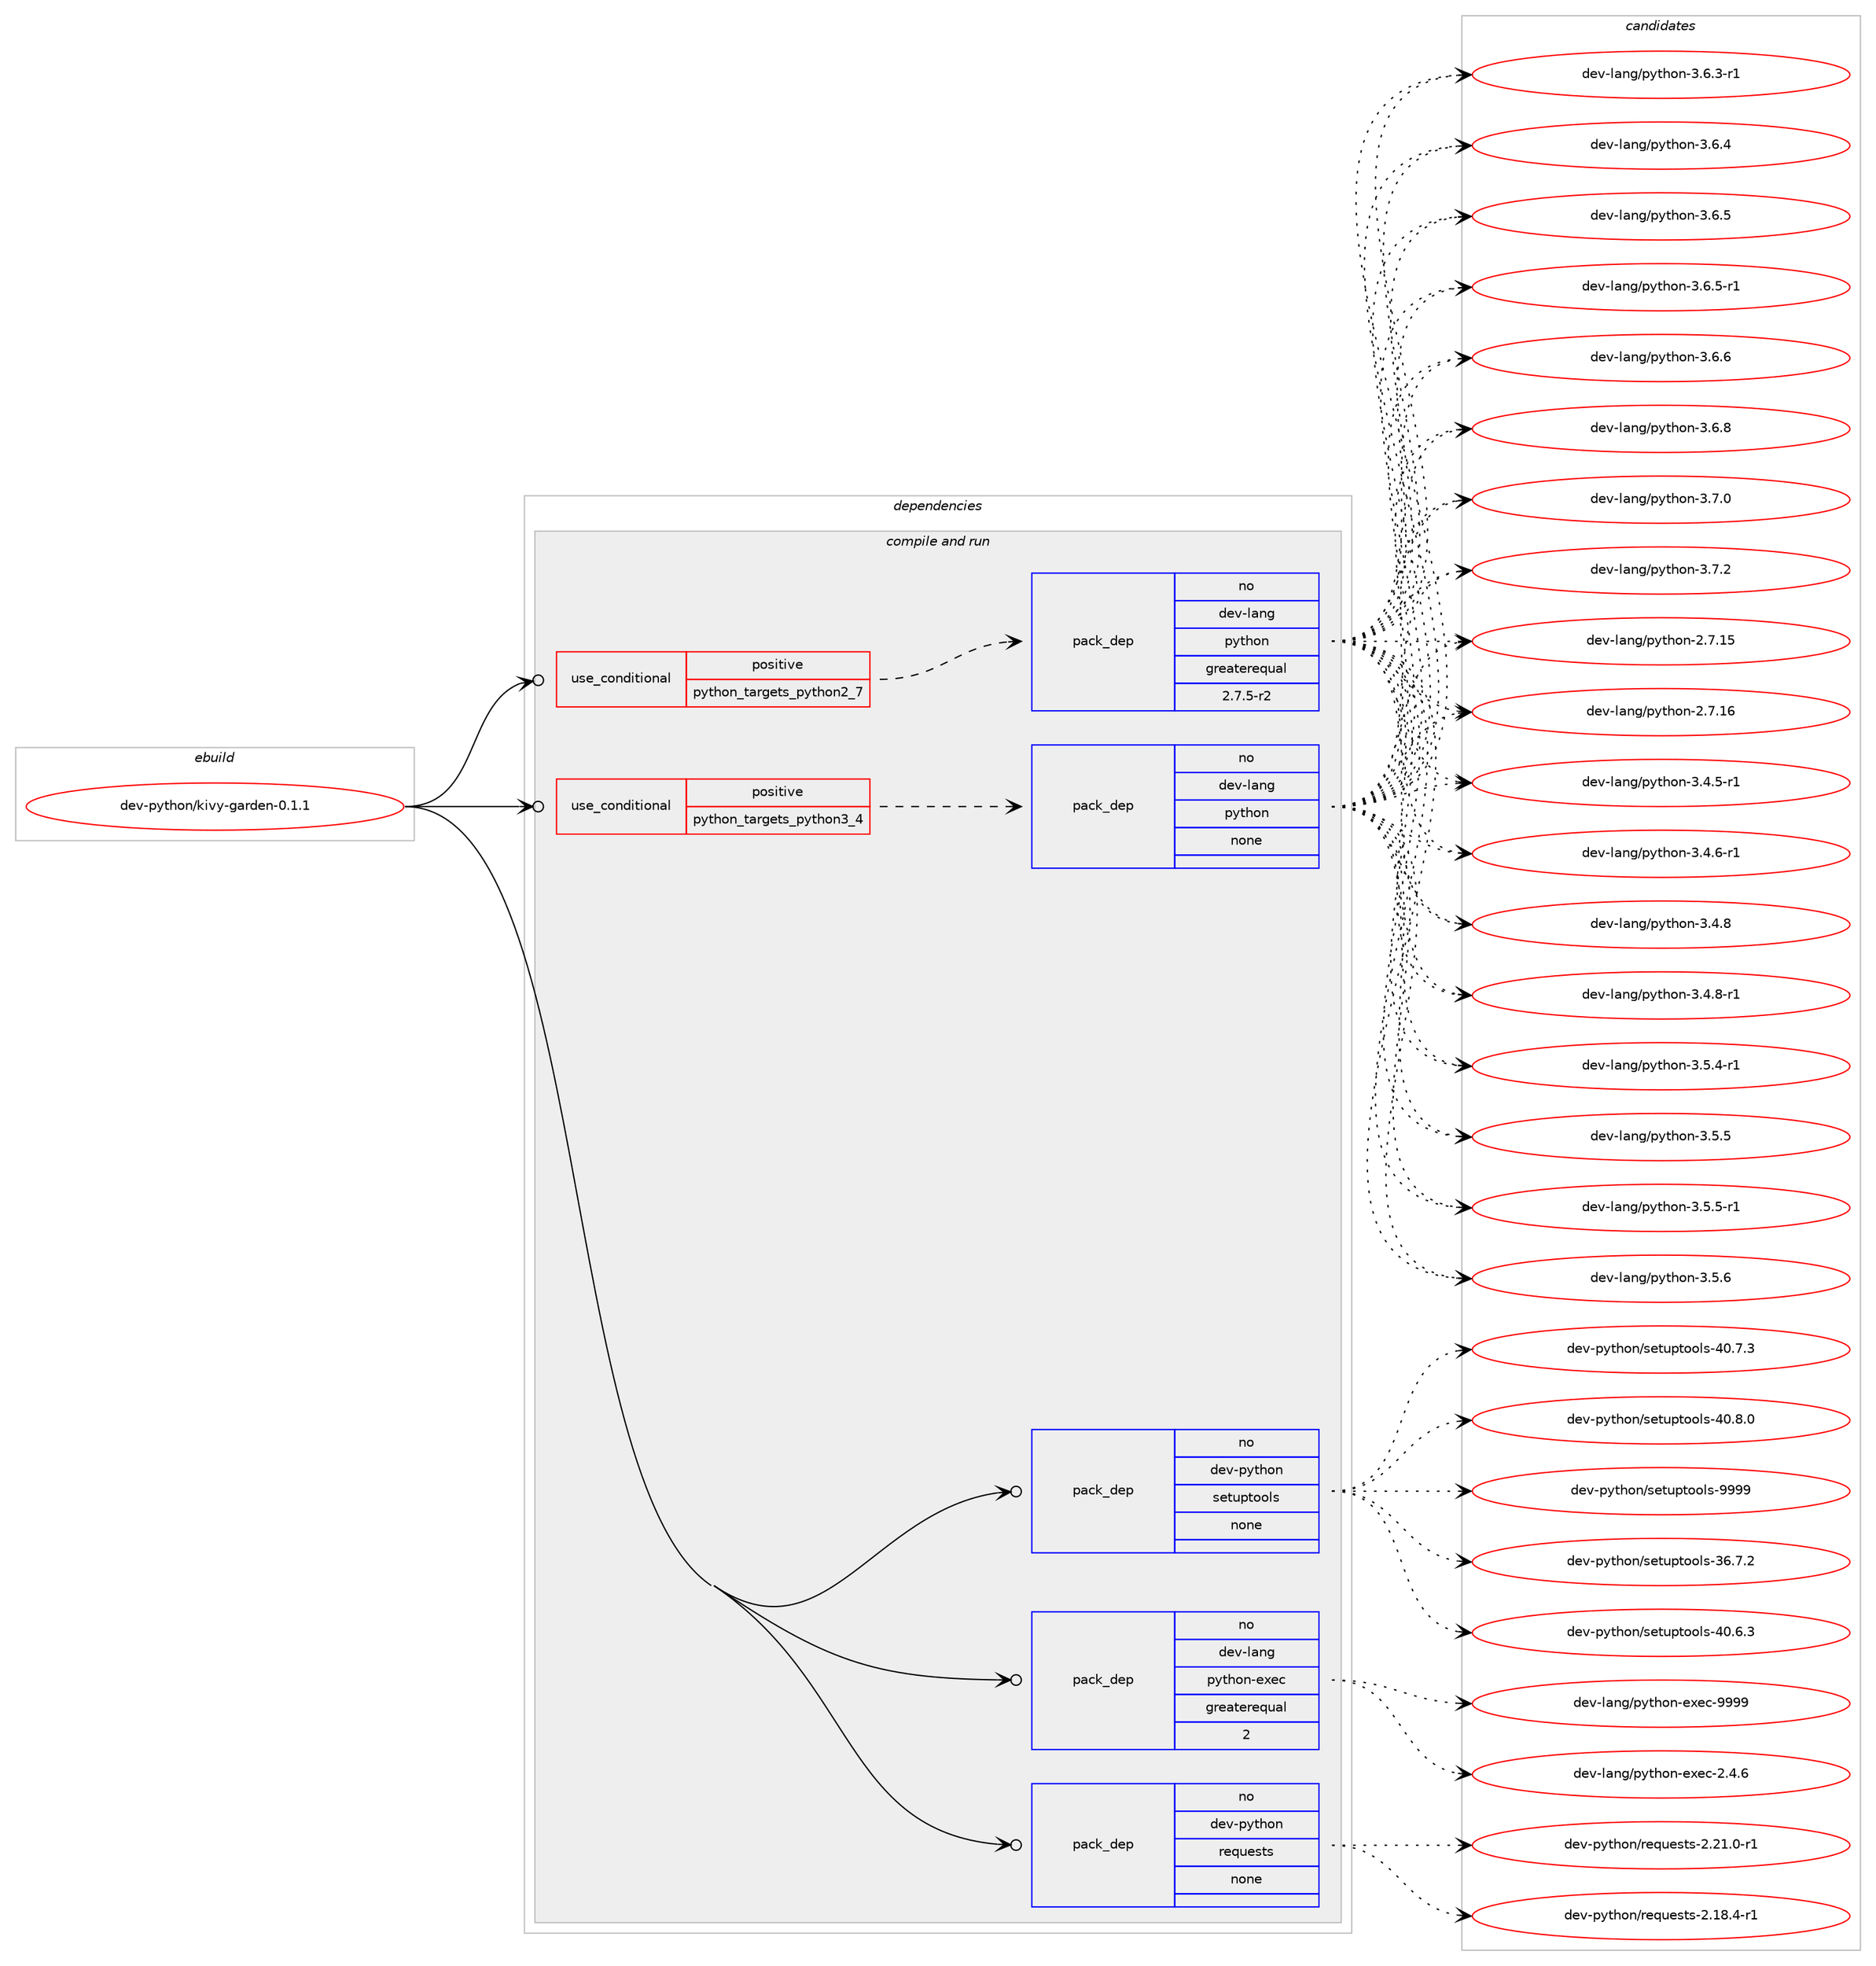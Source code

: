 digraph prolog {

# *************
# Graph options
# *************

newrank=true;
concentrate=true;
compound=true;
graph [rankdir=LR,fontname=Helvetica,fontsize=10,ranksep=1.5];#, ranksep=2.5, nodesep=0.2];
edge  [arrowhead=vee];
node  [fontname=Helvetica,fontsize=10];

# **********
# The ebuild
# **********

subgraph cluster_leftcol {
color=gray;
rank=same;
label=<<i>ebuild</i>>;
id [label="dev-python/kivy-garden-0.1.1", color=red, width=4, href="../dev-python/kivy-garden-0.1.1.svg"];
}

# ****************
# The dependencies
# ****************

subgraph cluster_midcol {
color=gray;
label=<<i>dependencies</i>>;
subgraph cluster_compile {
fillcolor="#eeeeee";
style=filled;
label=<<i>compile</i>>;
}
subgraph cluster_compileandrun {
fillcolor="#eeeeee";
style=filled;
label=<<i>compile and run</i>>;
subgraph cond376692 {
dependency1416568 [label=<<TABLE BORDER="0" CELLBORDER="1" CELLSPACING="0" CELLPADDING="4"><TR><TD ROWSPAN="3" CELLPADDING="10">use_conditional</TD></TR><TR><TD>positive</TD></TR><TR><TD>python_targets_python2_7</TD></TR></TABLE>>, shape=none, color=red];
subgraph pack1016603 {
dependency1416569 [label=<<TABLE BORDER="0" CELLBORDER="1" CELLSPACING="0" CELLPADDING="4" WIDTH="220"><TR><TD ROWSPAN="6" CELLPADDING="30">pack_dep</TD></TR><TR><TD WIDTH="110">no</TD></TR><TR><TD>dev-lang</TD></TR><TR><TD>python</TD></TR><TR><TD>greaterequal</TD></TR><TR><TD>2.7.5-r2</TD></TR></TABLE>>, shape=none, color=blue];
}
dependency1416568:e -> dependency1416569:w [weight=20,style="dashed",arrowhead="vee"];
}
id:e -> dependency1416568:w [weight=20,style="solid",arrowhead="odotvee"];
subgraph cond376693 {
dependency1416570 [label=<<TABLE BORDER="0" CELLBORDER="1" CELLSPACING="0" CELLPADDING="4"><TR><TD ROWSPAN="3" CELLPADDING="10">use_conditional</TD></TR><TR><TD>positive</TD></TR><TR><TD>python_targets_python3_4</TD></TR></TABLE>>, shape=none, color=red];
subgraph pack1016604 {
dependency1416571 [label=<<TABLE BORDER="0" CELLBORDER="1" CELLSPACING="0" CELLPADDING="4" WIDTH="220"><TR><TD ROWSPAN="6" CELLPADDING="30">pack_dep</TD></TR><TR><TD WIDTH="110">no</TD></TR><TR><TD>dev-lang</TD></TR><TR><TD>python</TD></TR><TR><TD>none</TD></TR><TR><TD></TD></TR></TABLE>>, shape=none, color=blue];
}
dependency1416570:e -> dependency1416571:w [weight=20,style="dashed",arrowhead="vee"];
}
id:e -> dependency1416570:w [weight=20,style="solid",arrowhead="odotvee"];
subgraph pack1016605 {
dependency1416572 [label=<<TABLE BORDER="0" CELLBORDER="1" CELLSPACING="0" CELLPADDING="4" WIDTH="220"><TR><TD ROWSPAN="6" CELLPADDING="30">pack_dep</TD></TR><TR><TD WIDTH="110">no</TD></TR><TR><TD>dev-lang</TD></TR><TR><TD>python-exec</TD></TR><TR><TD>greaterequal</TD></TR><TR><TD>2</TD></TR></TABLE>>, shape=none, color=blue];
}
id:e -> dependency1416572:w [weight=20,style="solid",arrowhead="odotvee"];
subgraph pack1016606 {
dependency1416573 [label=<<TABLE BORDER="0" CELLBORDER="1" CELLSPACING="0" CELLPADDING="4" WIDTH="220"><TR><TD ROWSPAN="6" CELLPADDING="30">pack_dep</TD></TR><TR><TD WIDTH="110">no</TD></TR><TR><TD>dev-python</TD></TR><TR><TD>requests</TD></TR><TR><TD>none</TD></TR><TR><TD></TD></TR></TABLE>>, shape=none, color=blue];
}
id:e -> dependency1416573:w [weight=20,style="solid",arrowhead="odotvee"];
subgraph pack1016607 {
dependency1416574 [label=<<TABLE BORDER="0" CELLBORDER="1" CELLSPACING="0" CELLPADDING="4" WIDTH="220"><TR><TD ROWSPAN="6" CELLPADDING="30">pack_dep</TD></TR><TR><TD WIDTH="110">no</TD></TR><TR><TD>dev-python</TD></TR><TR><TD>setuptools</TD></TR><TR><TD>none</TD></TR><TR><TD></TD></TR></TABLE>>, shape=none, color=blue];
}
id:e -> dependency1416574:w [weight=20,style="solid",arrowhead="odotvee"];
}
subgraph cluster_run {
fillcolor="#eeeeee";
style=filled;
label=<<i>run</i>>;
}
}

# **************
# The candidates
# **************

subgraph cluster_choices {
rank=same;
color=gray;
label=<<i>candidates</i>>;

subgraph choice1016603 {
color=black;
nodesep=1;
choice10010111845108971101034711212111610411111045504655464953 [label="dev-lang/python-2.7.15", color=red, width=4,href="../dev-lang/python-2.7.15.svg"];
choice10010111845108971101034711212111610411111045504655464954 [label="dev-lang/python-2.7.16", color=red, width=4,href="../dev-lang/python-2.7.16.svg"];
choice1001011184510897110103471121211161041111104551465246534511449 [label="dev-lang/python-3.4.5-r1", color=red, width=4,href="../dev-lang/python-3.4.5-r1.svg"];
choice1001011184510897110103471121211161041111104551465246544511449 [label="dev-lang/python-3.4.6-r1", color=red, width=4,href="../dev-lang/python-3.4.6-r1.svg"];
choice100101118451089711010347112121116104111110455146524656 [label="dev-lang/python-3.4.8", color=red, width=4,href="../dev-lang/python-3.4.8.svg"];
choice1001011184510897110103471121211161041111104551465246564511449 [label="dev-lang/python-3.4.8-r1", color=red, width=4,href="../dev-lang/python-3.4.8-r1.svg"];
choice1001011184510897110103471121211161041111104551465346524511449 [label="dev-lang/python-3.5.4-r1", color=red, width=4,href="../dev-lang/python-3.5.4-r1.svg"];
choice100101118451089711010347112121116104111110455146534653 [label="dev-lang/python-3.5.5", color=red, width=4,href="../dev-lang/python-3.5.5.svg"];
choice1001011184510897110103471121211161041111104551465346534511449 [label="dev-lang/python-3.5.5-r1", color=red, width=4,href="../dev-lang/python-3.5.5-r1.svg"];
choice100101118451089711010347112121116104111110455146534654 [label="dev-lang/python-3.5.6", color=red, width=4,href="../dev-lang/python-3.5.6.svg"];
choice1001011184510897110103471121211161041111104551465446514511449 [label="dev-lang/python-3.6.3-r1", color=red, width=4,href="../dev-lang/python-3.6.3-r1.svg"];
choice100101118451089711010347112121116104111110455146544652 [label="dev-lang/python-3.6.4", color=red, width=4,href="../dev-lang/python-3.6.4.svg"];
choice100101118451089711010347112121116104111110455146544653 [label="dev-lang/python-3.6.5", color=red, width=4,href="../dev-lang/python-3.6.5.svg"];
choice1001011184510897110103471121211161041111104551465446534511449 [label="dev-lang/python-3.6.5-r1", color=red, width=4,href="../dev-lang/python-3.6.5-r1.svg"];
choice100101118451089711010347112121116104111110455146544654 [label="dev-lang/python-3.6.6", color=red, width=4,href="../dev-lang/python-3.6.6.svg"];
choice100101118451089711010347112121116104111110455146544656 [label="dev-lang/python-3.6.8", color=red, width=4,href="../dev-lang/python-3.6.8.svg"];
choice100101118451089711010347112121116104111110455146554648 [label="dev-lang/python-3.7.0", color=red, width=4,href="../dev-lang/python-3.7.0.svg"];
choice100101118451089711010347112121116104111110455146554650 [label="dev-lang/python-3.7.2", color=red, width=4,href="../dev-lang/python-3.7.2.svg"];
dependency1416569:e -> choice10010111845108971101034711212111610411111045504655464953:w [style=dotted,weight="100"];
dependency1416569:e -> choice10010111845108971101034711212111610411111045504655464954:w [style=dotted,weight="100"];
dependency1416569:e -> choice1001011184510897110103471121211161041111104551465246534511449:w [style=dotted,weight="100"];
dependency1416569:e -> choice1001011184510897110103471121211161041111104551465246544511449:w [style=dotted,weight="100"];
dependency1416569:e -> choice100101118451089711010347112121116104111110455146524656:w [style=dotted,weight="100"];
dependency1416569:e -> choice1001011184510897110103471121211161041111104551465246564511449:w [style=dotted,weight="100"];
dependency1416569:e -> choice1001011184510897110103471121211161041111104551465346524511449:w [style=dotted,weight="100"];
dependency1416569:e -> choice100101118451089711010347112121116104111110455146534653:w [style=dotted,weight="100"];
dependency1416569:e -> choice1001011184510897110103471121211161041111104551465346534511449:w [style=dotted,weight="100"];
dependency1416569:e -> choice100101118451089711010347112121116104111110455146534654:w [style=dotted,weight="100"];
dependency1416569:e -> choice1001011184510897110103471121211161041111104551465446514511449:w [style=dotted,weight="100"];
dependency1416569:e -> choice100101118451089711010347112121116104111110455146544652:w [style=dotted,weight="100"];
dependency1416569:e -> choice100101118451089711010347112121116104111110455146544653:w [style=dotted,weight="100"];
dependency1416569:e -> choice1001011184510897110103471121211161041111104551465446534511449:w [style=dotted,weight="100"];
dependency1416569:e -> choice100101118451089711010347112121116104111110455146544654:w [style=dotted,weight="100"];
dependency1416569:e -> choice100101118451089711010347112121116104111110455146544656:w [style=dotted,weight="100"];
dependency1416569:e -> choice100101118451089711010347112121116104111110455146554648:w [style=dotted,weight="100"];
dependency1416569:e -> choice100101118451089711010347112121116104111110455146554650:w [style=dotted,weight="100"];
}
subgraph choice1016604 {
color=black;
nodesep=1;
choice10010111845108971101034711212111610411111045504655464953 [label="dev-lang/python-2.7.15", color=red, width=4,href="../dev-lang/python-2.7.15.svg"];
choice10010111845108971101034711212111610411111045504655464954 [label="dev-lang/python-2.7.16", color=red, width=4,href="../dev-lang/python-2.7.16.svg"];
choice1001011184510897110103471121211161041111104551465246534511449 [label="dev-lang/python-3.4.5-r1", color=red, width=4,href="../dev-lang/python-3.4.5-r1.svg"];
choice1001011184510897110103471121211161041111104551465246544511449 [label="dev-lang/python-3.4.6-r1", color=red, width=4,href="../dev-lang/python-3.4.6-r1.svg"];
choice100101118451089711010347112121116104111110455146524656 [label="dev-lang/python-3.4.8", color=red, width=4,href="../dev-lang/python-3.4.8.svg"];
choice1001011184510897110103471121211161041111104551465246564511449 [label="dev-lang/python-3.4.8-r1", color=red, width=4,href="../dev-lang/python-3.4.8-r1.svg"];
choice1001011184510897110103471121211161041111104551465346524511449 [label="dev-lang/python-3.5.4-r1", color=red, width=4,href="../dev-lang/python-3.5.4-r1.svg"];
choice100101118451089711010347112121116104111110455146534653 [label="dev-lang/python-3.5.5", color=red, width=4,href="../dev-lang/python-3.5.5.svg"];
choice1001011184510897110103471121211161041111104551465346534511449 [label="dev-lang/python-3.5.5-r1", color=red, width=4,href="../dev-lang/python-3.5.5-r1.svg"];
choice100101118451089711010347112121116104111110455146534654 [label="dev-lang/python-3.5.6", color=red, width=4,href="../dev-lang/python-3.5.6.svg"];
choice1001011184510897110103471121211161041111104551465446514511449 [label="dev-lang/python-3.6.3-r1", color=red, width=4,href="../dev-lang/python-3.6.3-r1.svg"];
choice100101118451089711010347112121116104111110455146544652 [label="dev-lang/python-3.6.4", color=red, width=4,href="../dev-lang/python-3.6.4.svg"];
choice100101118451089711010347112121116104111110455146544653 [label="dev-lang/python-3.6.5", color=red, width=4,href="../dev-lang/python-3.6.5.svg"];
choice1001011184510897110103471121211161041111104551465446534511449 [label="dev-lang/python-3.6.5-r1", color=red, width=4,href="../dev-lang/python-3.6.5-r1.svg"];
choice100101118451089711010347112121116104111110455146544654 [label="dev-lang/python-3.6.6", color=red, width=4,href="../dev-lang/python-3.6.6.svg"];
choice100101118451089711010347112121116104111110455146544656 [label="dev-lang/python-3.6.8", color=red, width=4,href="../dev-lang/python-3.6.8.svg"];
choice100101118451089711010347112121116104111110455146554648 [label="dev-lang/python-3.7.0", color=red, width=4,href="../dev-lang/python-3.7.0.svg"];
choice100101118451089711010347112121116104111110455146554650 [label="dev-lang/python-3.7.2", color=red, width=4,href="../dev-lang/python-3.7.2.svg"];
dependency1416571:e -> choice10010111845108971101034711212111610411111045504655464953:w [style=dotted,weight="100"];
dependency1416571:e -> choice10010111845108971101034711212111610411111045504655464954:w [style=dotted,weight="100"];
dependency1416571:e -> choice1001011184510897110103471121211161041111104551465246534511449:w [style=dotted,weight="100"];
dependency1416571:e -> choice1001011184510897110103471121211161041111104551465246544511449:w [style=dotted,weight="100"];
dependency1416571:e -> choice100101118451089711010347112121116104111110455146524656:w [style=dotted,weight="100"];
dependency1416571:e -> choice1001011184510897110103471121211161041111104551465246564511449:w [style=dotted,weight="100"];
dependency1416571:e -> choice1001011184510897110103471121211161041111104551465346524511449:w [style=dotted,weight="100"];
dependency1416571:e -> choice100101118451089711010347112121116104111110455146534653:w [style=dotted,weight="100"];
dependency1416571:e -> choice1001011184510897110103471121211161041111104551465346534511449:w [style=dotted,weight="100"];
dependency1416571:e -> choice100101118451089711010347112121116104111110455146534654:w [style=dotted,weight="100"];
dependency1416571:e -> choice1001011184510897110103471121211161041111104551465446514511449:w [style=dotted,weight="100"];
dependency1416571:e -> choice100101118451089711010347112121116104111110455146544652:w [style=dotted,weight="100"];
dependency1416571:e -> choice100101118451089711010347112121116104111110455146544653:w [style=dotted,weight="100"];
dependency1416571:e -> choice1001011184510897110103471121211161041111104551465446534511449:w [style=dotted,weight="100"];
dependency1416571:e -> choice100101118451089711010347112121116104111110455146544654:w [style=dotted,weight="100"];
dependency1416571:e -> choice100101118451089711010347112121116104111110455146544656:w [style=dotted,weight="100"];
dependency1416571:e -> choice100101118451089711010347112121116104111110455146554648:w [style=dotted,weight="100"];
dependency1416571:e -> choice100101118451089711010347112121116104111110455146554650:w [style=dotted,weight="100"];
}
subgraph choice1016605 {
color=black;
nodesep=1;
choice1001011184510897110103471121211161041111104510112010199455046524654 [label="dev-lang/python-exec-2.4.6", color=red, width=4,href="../dev-lang/python-exec-2.4.6.svg"];
choice10010111845108971101034711212111610411111045101120101994557575757 [label="dev-lang/python-exec-9999", color=red, width=4,href="../dev-lang/python-exec-9999.svg"];
dependency1416572:e -> choice1001011184510897110103471121211161041111104510112010199455046524654:w [style=dotted,weight="100"];
dependency1416572:e -> choice10010111845108971101034711212111610411111045101120101994557575757:w [style=dotted,weight="100"];
}
subgraph choice1016606 {
color=black;
nodesep=1;
choice1001011184511212111610411111047114101113117101115116115455046495646524511449 [label="dev-python/requests-2.18.4-r1", color=red, width=4,href="../dev-python/requests-2.18.4-r1.svg"];
choice1001011184511212111610411111047114101113117101115116115455046504946484511449 [label="dev-python/requests-2.21.0-r1", color=red, width=4,href="../dev-python/requests-2.21.0-r1.svg"];
dependency1416573:e -> choice1001011184511212111610411111047114101113117101115116115455046495646524511449:w [style=dotted,weight="100"];
dependency1416573:e -> choice1001011184511212111610411111047114101113117101115116115455046504946484511449:w [style=dotted,weight="100"];
}
subgraph choice1016607 {
color=black;
nodesep=1;
choice100101118451121211161041111104711510111611711211611111110811545515446554650 [label="dev-python/setuptools-36.7.2", color=red, width=4,href="../dev-python/setuptools-36.7.2.svg"];
choice100101118451121211161041111104711510111611711211611111110811545524846544651 [label="dev-python/setuptools-40.6.3", color=red, width=4,href="../dev-python/setuptools-40.6.3.svg"];
choice100101118451121211161041111104711510111611711211611111110811545524846554651 [label="dev-python/setuptools-40.7.3", color=red, width=4,href="../dev-python/setuptools-40.7.3.svg"];
choice100101118451121211161041111104711510111611711211611111110811545524846564648 [label="dev-python/setuptools-40.8.0", color=red, width=4,href="../dev-python/setuptools-40.8.0.svg"];
choice10010111845112121116104111110471151011161171121161111111081154557575757 [label="dev-python/setuptools-9999", color=red, width=4,href="../dev-python/setuptools-9999.svg"];
dependency1416574:e -> choice100101118451121211161041111104711510111611711211611111110811545515446554650:w [style=dotted,weight="100"];
dependency1416574:e -> choice100101118451121211161041111104711510111611711211611111110811545524846544651:w [style=dotted,weight="100"];
dependency1416574:e -> choice100101118451121211161041111104711510111611711211611111110811545524846554651:w [style=dotted,weight="100"];
dependency1416574:e -> choice100101118451121211161041111104711510111611711211611111110811545524846564648:w [style=dotted,weight="100"];
dependency1416574:e -> choice10010111845112121116104111110471151011161171121161111111081154557575757:w [style=dotted,weight="100"];
}
}

}
